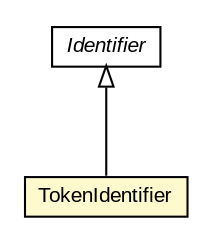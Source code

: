 #!/usr/local/bin/dot
#
# Class diagram 
# Generated by UMLGraph version R5_6-24-gf6e263 (http://www.umlgraph.org/)
#

digraph G {
	edge [fontname="arial",fontsize=10,labelfontname="arial",labelfontsize=10];
	node [fontname="arial",fontsize=10,shape=plaintext];
	nodesep=0.25;
	ranksep=0.5;
	// eu.europa.esig.dss.TokenIdentifier
	c733199 [label=<<table title="eu.europa.esig.dss.TokenIdentifier" border="0" cellborder="1" cellspacing="0" cellpadding="2" port="p" bgcolor="lemonChiffon" href="./TokenIdentifier.html">
		<tr><td><table border="0" cellspacing="0" cellpadding="1">
<tr><td align="center" balign="center"> TokenIdentifier </td></tr>
		</table></td></tr>
		</table>>, URL="./TokenIdentifier.html", fontname="arial", fontcolor="black", fontsize=10.0];
	// eu.europa.esig.dss.Identifier
	c733219 [label=<<table title="eu.europa.esig.dss.Identifier" border="0" cellborder="1" cellspacing="0" cellpadding="2" port="p" href="./Identifier.html">
		<tr><td><table border="0" cellspacing="0" cellpadding="1">
<tr><td align="center" balign="center"><font face="arial italic"> Identifier </font></td></tr>
		</table></td></tr>
		</table>>, URL="./Identifier.html", fontname="arial", fontcolor="black", fontsize=10.0];
	//eu.europa.esig.dss.TokenIdentifier extends eu.europa.esig.dss.Identifier
	c733219:p -> c733199:p [dir=back,arrowtail=empty];
}

